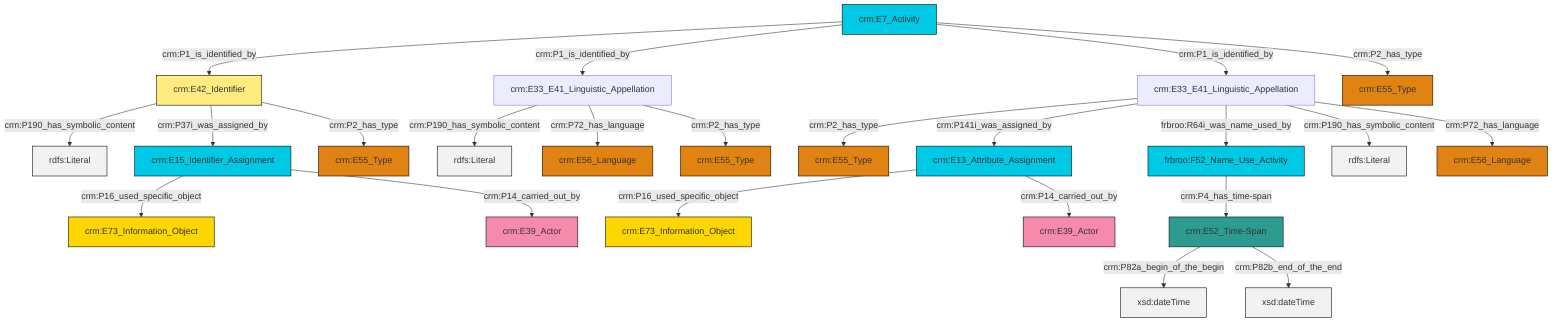 graph TD
classDef Literal fill:#f2f2f2,stroke:#000000;
classDef CRM_Entity fill:#FFFFFF,stroke:#000000;
classDef Temporal_Entity fill:#00C9E6, stroke:#000000;
classDef Type fill:#E18312, stroke:#000000;
classDef Time-Span fill:#2C9C91, stroke:#000000;
classDef Appellation fill:#FFEB7F, stroke:#000000;
classDef Place fill:#008836, stroke:#000000;
classDef Persistent_Item fill:#B266B2, stroke:#000000;
classDef Conceptual_Object fill:#FFD700, stroke:#000000;
classDef Physical_Thing fill:#D2B48C, stroke:#000000;
classDef Actor fill:#f58aad, stroke:#000000;
classDef PC_Classes fill:#4ce600, stroke:#000000;
classDef Multi fill:#cccccc,stroke:#000000;

0["frbroo:F52_Name_Use_Activity"]:::Temporal_Entity -->|crm:P4_has_time-span| 1["crm:E52_Time-Span"]:::Time-Span
2["crm:E33_E41_Linguistic_Appellation"]:::Default -->|crm:P190_has_symbolic_content| 3[rdfs:Literal]:::Literal
8["crm:E13_Attribute_Assignment"]:::Temporal_Entity -->|crm:P16_used_specific_object| 9["crm:E73_Information_Object"]:::Conceptual_Object
12["crm:E7_Activity"]:::Temporal_Entity -->|crm:P1_is_identified_by| 13["crm:E42_Identifier"]:::Appellation
2["crm:E33_E41_Linguistic_Appellation"]:::Default -->|crm:P72_has_language| 14["crm:E56_Language"]:::Type
1["crm:E52_Time-Span"]:::Time-Span -->|crm:P82a_begin_of_the_begin| 17[xsd:dateTime]:::Literal
15["crm:E15_Identifier_Assignment"]:::Temporal_Entity -->|crm:P16_used_specific_object| 18["crm:E73_Information_Object"]:::Conceptual_Object
13["crm:E42_Identifier"]:::Appellation -->|crm:P190_has_symbolic_content| 23[rdfs:Literal]:::Literal
12["crm:E7_Activity"]:::Temporal_Entity -->|crm:P1_is_identified_by| 2["crm:E33_E41_Linguistic_Appellation"]:::Default
13["crm:E42_Identifier"]:::Appellation -->|crm:P37i_was_assigned_by| 15["crm:E15_Identifier_Assignment"]:::Temporal_Entity
24["crm:E33_E41_Linguistic_Appellation"]:::Default -->|crm:P2_has_type| 26["crm:E55_Type"]:::Type
1["crm:E52_Time-Span"]:::Time-Span -->|crm:P82b_end_of_the_end| 30[xsd:dateTime]:::Literal
24["crm:E33_E41_Linguistic_Appellation"]:::Default -->|crm:P141i_was_assigned_by| 8["crm:E13_Attribute_Assignment"]:::Temporal_Entity
24["crm:E33_E41_Linguistic_Appellation"]:::Default -->|frbroo:R64i_was_name_used_by| 0["frbroo:F52_Name_Use_Activity"]:::Temporal_Entity
15["crm:E15_Identifier_Assignment"]:::Temporal_Entity -->|crm:P14_carried_out_by| 31["crm:E39_Actor"]:::Actor
13["crm:E42_Identifier"]:::Appellation -->|crm:P2_has_type| 35["crm:E55_Type"]:::Type
8["crm:E13_Attribute_Assignment"]:::Temporal_Entity -->|crm:P14_carried_out_by| 10["crm:E39_Actor"]:::Actor
24["crm:E33_E41_Linguistic_Appellation"]:::Default -->|crm:P190_has_symbolic_content| 39[rdfs:Literal]:::Literal
24["crm:E33_E41_Linguistic_Appellation"]:::Default -->|crm:P72_has_language| 40["crm:E56_Language"]:::Type
12["crm:E7_Activity"]:::Temporal_Entity -->|crm:P1_is_identified_by| 24["crm:E33_E41_Linguistic_Appellation"]:::Default
2["crm:E33_E41_Linguistic_Appellation"]:::Default -->|crm:P2_has_type| 19["crm:E55_Type"]:::Type
12["crm:E7_Activity"]:::Temporal_Entity -->|crm:P2_has_type| 5["crm:E55_Type"]:::Type